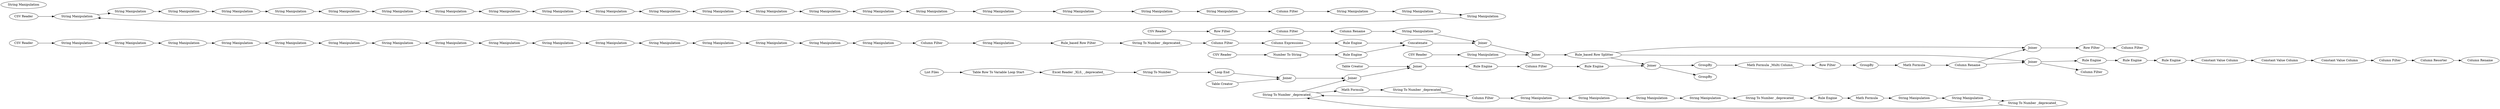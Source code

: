 digraph {
	52 [label="CSV Reader"]
	750 [label="String Manipulation"]
	751 [label="String Manipulation"]
	752 [label="String Manipulation"]
	753 [label="String Manipulation"]
	754 [label="String Manipulation"]
	755 [label="String Manipulation"]
	756 [label="String Manipulation"]
	757 [label="String Manipulation"]
	758 [label="String Manipulation"]
	759 [label="String Manipulation"]
	760 [label="String Manipulation"]
	761 [label="String Manipulation"]
	762 [label="String Manipulation"]
	763 [label="String Manipulation"]
	764 [label="String Manipulation"]
	765 [label="String Manipulation"]
	766 [label="Column Filter"]
	767 [label="Rule_based Row Filter"]
	768 [label="String Manipulation"]
	769 [label="String To Number _deprecated_"]
	770 [label="Column Filter"]
	774 [label="String Manipulation"]
	794 [label="CSV Reader"]
	803 [label="String Manipulation"]
	804 [label="String Manipulation"]
	805 [label="String Manipulation"]
	807 [label="String Manipulation"]
	808 [label="String Manipulation"]
	810 [label="String Manipulation"]
	811 [label="String Manipulation"]
	812 [label="String Manipulation"]
	813 [label="String Manipulation"]
	815 [label="String Manipulation"]
	816 [label="String Manipulation"]
	817 [label="String Manipulation"]
	818 [label="String Manipulation"]
	819 [label="String Manipulation"]
	820 [label="String Manipulation"]
	821 [label="String Manipulation"]
	822 [label="String Manipulation"]
	823 [label="String Manipulation"]
	824 [label="String Manipulation"]
	825 [label="String Manipulation"]
	826 [label="String Manipulation"]
	827 [label="Column Filter"]
	829 [label="String Manipulation"]
	830 [label="String Manipulation"]
	831 [label="String Manipulation"]
	832 [label="String Manipulation"]
	833 [label="String Manipulation"]
	834 [label="String Manipulation"]
	835 [label="String Manipulation"]
	836 [label="String Manipulation"]
	837 [label="Rule Engine"]
	838 [label="String To Number _deprecated_"]
	839 [label="Math Formula"]
	840 [label="String To Number _deprecated_"]
	841 [label="String Manipulation"]
	842 [label="String Manipulation"]
	843 [label="String To Number _deprecated_"]
	844 [label="Rule Engine"]
	845 [label="Math Formula"]
	846 [label="Column Filter"]
	844 [label="String To Number _deprecated_"]
	847 [label="Rule Engine"]
	866 [label="List Files"]
	867 [label="Table Row To Variable Loop Start"]
	871 [label="Excel Reader _XLS_ _deprecated_"]
	873 [label="Row Filter"]
	874 [label="Column Filter"]
	875 [label="Column Rename"]
	881 [label="Loop End"]
	882 [label="String To Number"]
	902 [label="CSV Reader"]
	974 [label=Joiner]
	975 [label=GroupBy]
	976 [label=Joiner]
	977 [label="Math Formula _Multi Column_"]
	980 [label=GroupBy]
	981 [label="Row Filter"]
	982 [label="Math Formula"]
	983 [label="CSV Reader"]
	985 [label="String Manipulation"]
	986 [label=Joiner]
	987 [label="CSV Reader"]
	988 [label="Rule Engine"]
	989 [label="Number To String"]
	992 [label="Column Filter"]
	993 [label="Column Filter"]
	994 [label="Column Rename"]
	995 [label="Rule Engine"]
	996 [label="Column Resorter"]
	997 [label="Rule Engine"]
	998 [label="Rule Engine"]
	999 [label="Constant Value Column"]
	1000 [label="Constant Value Column"]
	1001 [label="Constant Value Column"]
	1002 [label="Column Rename"]
	1005 [label="Column Expressions"]
	1006 [label="Rule Engine"]
	1007 [label=Concatenate]
	1008 [label=Joiner]
	1010 [label="Rule_based Row Splitter"]
	1011 [label=Joiner]
	1013 [label=Joiner]
	1014 [label="Row Filter"]
	1015 [label="Column Filter"]
	1016 [label=GroupBy]
	1017 [label="Table Creator"]
	1018 [label=Joiner]
	1019 [label="Table Creator"]
	1020 [label=Joiner]
	1021 [label="Rule Engine"]
	1022 [label="Column Filter"]
	750 -> 751
	751 -> 752
	752 -> 753
	753 -> 754
	754 -> 755
	755 -> 756
	756 -> 757
	757 -> 759
	758 -> 761
	759 -> 758
	760 -> 763
	761 -> 760
	762 -> 765
	763 -> 762
	764 -> 766
	765 -> 764
	766 -> 768
	767 -> 769
	768 -> 767
	769 -> 770
	803 -> 812
	804 -> 805
	805 -> 803
	807 -> 815
	808 -> 810
	810 -> 816
	811 -> 807
	812 -> 813
	813 -> 811
	815 -> 808
	816 -> 817
	817 -> 818
	818 -> 819
	819 -> 821
	820 -> 822
	821 -> 820
	822 -> 823
	823 -> 824
	824 -> 826
	825 -> 827
	826 -> 825
	827 -> 831
	829 -> 832
	846 -> 833
	831 -> 829
	832 -> 804
	833 -> 834
	834 -> 835
	835 -> 836
	836 -> 838
	837 -> 839
	838 -> 837
	839 -> 841
	840 -> 846
	841 -> 842
	842 -> 843
	843 -> 844
	844 -> 845
	845 -> 840
	52 -> 750
	770 -> 1005
	774 -> 1008
	794 -> 804
	846 -> 844
	844 -> 974
	847 -> 976
	866 -> 867
	867 -> 871
	871 -> 882
	873 -> 874
	874 -> 875
	875 -> 774
	881 -> 1018
	882 -> 881
	902 -> 873
	974 -> 1020
	975 -> 977
	976 -> 975
	976 -> 1016
	977 -> 981
	980 -> 982
	981 -> 980
	982 -> 994
	983 -> 985
	985 -> 1011
	986 -> 995
	986 -> 993
	987 -> 989
	988 -> 1007
	989 -> 988
	992 -> 996
	994 -> 1013
	994 -> 986
	995 -> 997
	996 -> 1002
	997 -> 998
	998 -> 999
	999 -> 1000
	1000 -> 1001
	1001 -> 992
	1005 -> 1006
	1006 -> 1007
	1007 -> 1008
	1008 -> 1011
	1010 -> 1013
	1010 -> 976
	1010 -> 986
	1011 -> 1010
	1013 -> 1014
	1014 -> 1015
	1017 -> 1018
	1018 -> 974
	1019 -> 1020
	1020 -> 1021
	1021 -> 1022
	1022 -> 847
	rankdir=LR
}
